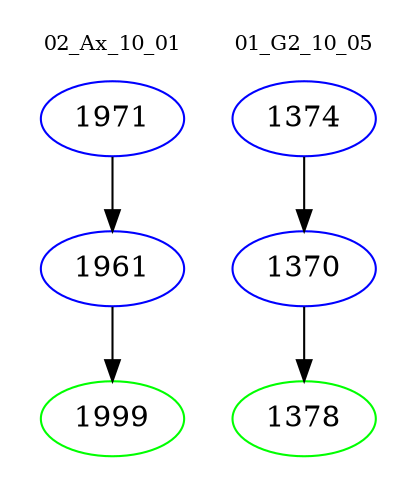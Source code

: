 digraph{
subgraph cluster_0 {
color = white
label = "02_Ax_10_01";
fontsize=10;
T0_1971 [label="1971", color="blue"]
T0_1971 -> T0_1961 [color="black"]
T0_1961 [label="1961", color="blue"]
T0_1961 -> T0_1999 [color="black"]
T0_1999 [label="1999", color="green"]
}
subgraph cluster_1 {
color = white
label = "01_G2_10_05";
fontsize=10;
T1_1374 [label="1374", color="blue"]
T1_1374 -> T1_1370 [color="black"]
T1_1370 [label="1370", color="blue"]
T1_1370 -> T1_1378 [color="black"]
T1_1378 [label="1378", color="green"]
}
}
